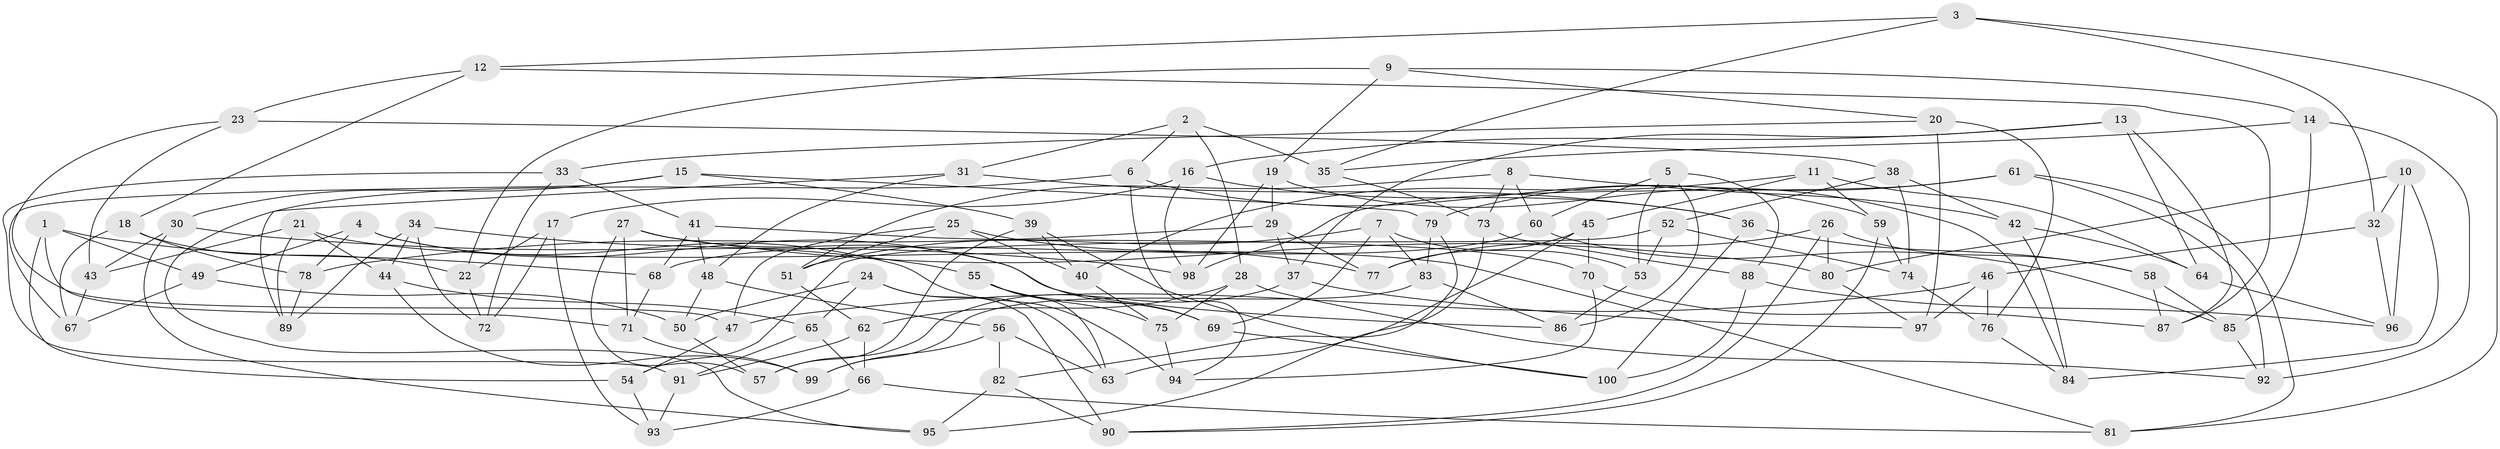 // Generated by graph-tools (version 1.1) at 2025/11/02/21/25 10:11:16]
// undirected, 100 vertices, 200 edges
graph export_dot {
graph [start="1"]
  node [color=gray90,style=filled];
  1;
  2;
  3;
  4;
  5;
  6;
  7;
  8;
  9;
  10;
  11;
  12;
  13;
  14;
  15;
  16;
  17;
  18;
  19;
  20;
  21;
  22;
  23;
  24;
  25;
  26;
  27;
  28;
  29;
  30;
  31;
  32;
  33;
  34;
  35;
  36;
  37;
  38;
  39;
  40;
  41;
  42;
  43;
  44;
  45;
  46;
  47;
  48;
  49;
  50;
  51;
  52;
  53;
  54;
  55;
  56;
  57;
  58;
  59;
  60;
  61;
  62;
  63;
  64;
  65;
  66;
  67;
  68;
  69;
  70;
  71;
  72;
  73;
  74;
  75;
  76;
  77;
  78;
  79;
  80;
  81;
  82;
  83;
  84;
  85;
  86;
  87;
  88;
  89;
  90;
  91;
  92;
  93;
  94;
  95;
  96;
  97;
  98;
  99;
  100;
  1 -- 49;
  1 -- 54;
  1 -- 71;
  1 -- 68;
  2 -- 28;
  2 -- 6;
  2 -- 31;
  2 -- 35;
  3 -- 32;
  3 -- 81;
  3 -- 35;
  3 -- 12;
  4 -- 78;
  4 -- 86;
  4 -- 94;
  4 -- 49;
  5 -- 53;
  5 -- 88;
  5 -- 60;
  5 -- 86;
  6 -- 95;
  6 -- 94;
  6 -- 59;
  7 -- 51;
  7 -- 69;
  7 -- 83;
  7 -- 53;
  8 -- 42;
  8 -- 51;
  8 -- 60;
  8 -- 73;
  9 -- 14;
  9 -- 20;
  9 -- 22;
  9 -- 19;
  10 -- 84;
  10 -- 80;
  10 -- 32;
  10 -- 96;
  11 -- 59;
  11 -- 40;
  11 -- 45;
  11 -- 64;
  12 -- 23;
  12 -- 18;
  12 -- 87;
  13 -- 87;
  13 -- 16;
  13 -- 64;
  13 -- 37;
  14 -- 35;
  14 -- 85;
  14 -- 92;
  15 -- 30;
  15 -- 79;
  15 -- 67;
  15 -- 39;
  16 -- 17;
  16 -- 36;
  16 -- 98;
  17 -- 72;
  17 -- 22;
  17 -- 93;
  18 -- 67;
  18 -- 22;
  18 -- 78;
  19 -- 98;
  19 -- 29;
  19 -- 84;
  20 -- 97;
  20 -- 33;
  20 -- 76;
  21 -- 89;
  21 -- 43;
  21 -- 44;
  21 -- 81;
  22 -- 72;
  23 -- 43;
  23 -- 38;
  23 -- 47;
  24 -- 90;
  24 -- 50;
  24 -- 63;
  24 -- 65;
  25 -- 47;
  25 -- 51;
  25 -- 40;
  25 -- 77;
  26 -- 90;
  26 -- 80;
  26 -- 58;
  26 -- 77;
  27 -- 57;
  27 -- 80;
  27 -- 71;
  27 -- 69;
  28 -- 75;
  28 -- 92;
  28 -- 62;
  29 -- 77;
  29 -- 37;
  29 -- 78;
  30 -- 95;
  30 -- 43;
  30 -- 98;
  31 -- 89;
  31 -- 48;
  31 -- 36;
  32 -- 46;
  32 -- 96;
  33 -- 91;
  33 -- 41;
  33 -- 72;
  34 -- 72;
  34 -- 55;
  34 -- 89;
  34 -- 44;
  35 -- 73;
  36 -- 58;
  36 -- 100;
  37 -- 97;
  37 -- 57;
  38 -- 74;
  38 -- 42;
  38 -- 52;
  39 -- 57;
  39 -- 100;
  39 -- 40;
  40 -- 75;
  41 -- 70;
  41 -- 48;
  41 -- 68;
  42 -- 64;
  42 -- 84;
  43 -- 67;
  44 -- 65;
  44 -- 99;
  45 -- 77;
  45 -- 63;
  45 -- 70;
  46 -- 97;
  46 -- 47;
  46 -- 76;
  47 -- 54;
  48 -- 50;
  48 -- 56;
  49 -- 67;
  49 -- 50;
  50 -- 57;
  51 -- 62;
  52 -- 53;
  52 -- 74;
  52 -- 54;
  53 -- 86;
  54 -- 93;
  55 -- 75;
  55 -- 63;
  55 -- 69;
  56 -- 99;
  56 -- 63;
  56 -- 82;
  58 -- 87;
  58 -- 85;
  59 -- 74;
  59 -- 90;
  60 -- 68;
  60 -- 85;
  61 -- 98;
  61 -- 81;
  61 -- 79;
  61 -- 92;
  62 -- 66;
  62 -- 91;
  64 -- 96;
  65 -- 66;
  65 -- 91;
  66 -- 93;
  66 -- 81;
  68 -- 71;
  69 -- 100;
  70 -- 94;
  70 -- 87;
  71 -- 99;
  73 -- 88;
  73 -- 95;
  74 -- 76;
  75 -- 94;
  76 -- 84;
  78 -- 89;
  79 -- 82;
  79 -- 83;
  80 -- 97;
  82 -- 95;
  82 -- 90;
  83 -- 86;
  83 -- 99;
  85 -- 92;
  88 -- 96;
  88 -- 100;
  91 -- 93;
}
